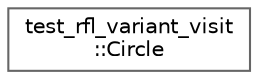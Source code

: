 digraph "类继承关系图"
{
 // LATEX_PDF_SIZE
  bgcolor="transparent";
  edge [fontname=Helvetica,fontsize=10,labelfontname=Helvetica,labelfontsize=10];
  node [fontname=Helvetica,fontsize=10,shape=box,height=0.2,width=0.4];
  rankdir="LR";
  Node0 [id="Node000000",label="test_rfl_variant_visit\l::Circle",height=0.2,width=0.4,color="grey40", fillcolor="white", style="filled",URL="$structtest__rfl__variant__visit_1_1_circle.html",tooltip=" "];
}

